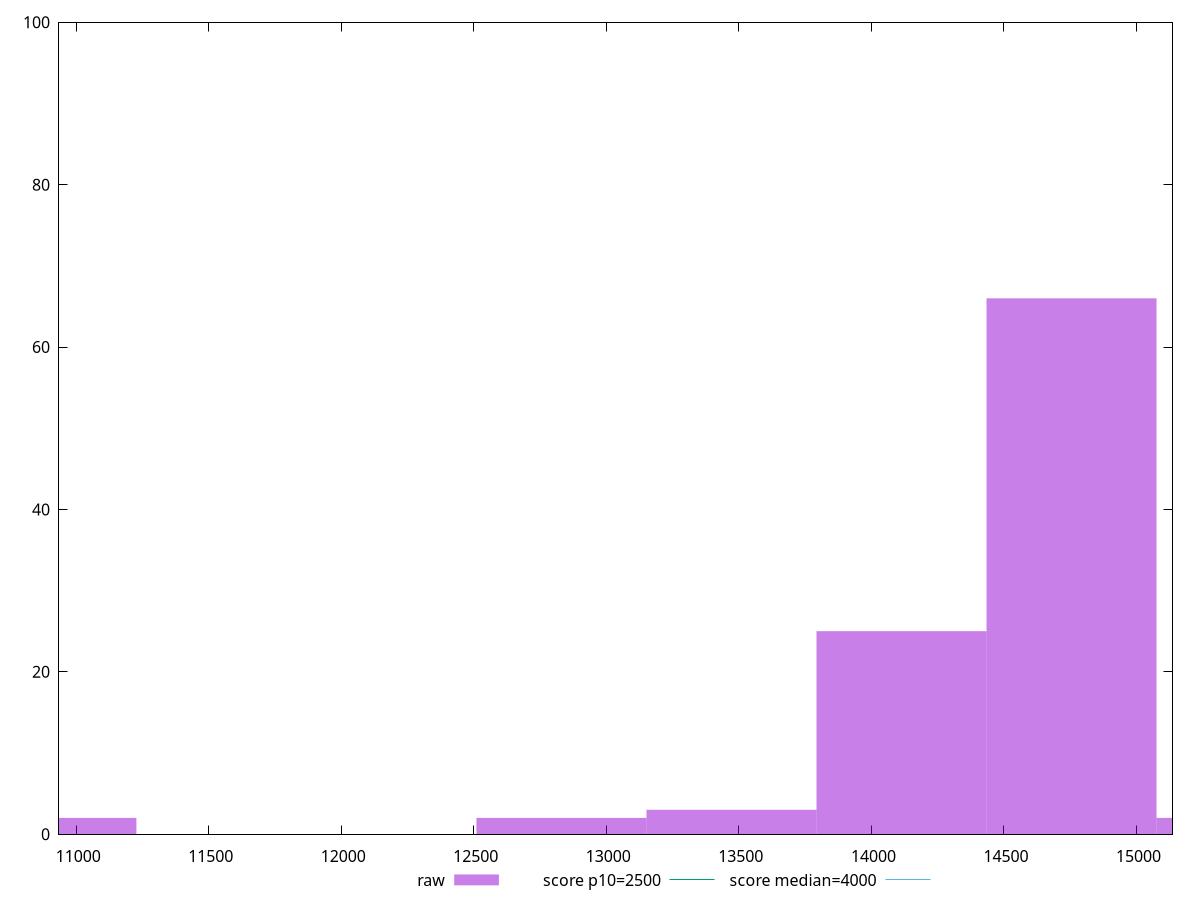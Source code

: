 reset

$raw <<EOF
10906.01773307948 2
14113.67000751462 25
14755.200462401648 66
15396.730917288678 2
13472.139552627592 3
12830.609097740564 2
EOF

set key outside below
set boxwidth 641.5304548870282
set xrange [10934.695499999998:15136.189999999999]
set yrange [0:100]
set trange [0:100]
set style fill transparent solid 0.5 noborder

set parametric
set terminal svg size 640, 490 enhanced background rgb 'white'
set output "report_00026_2021-02-22T21:38:55.199Z/largest-contentful-paint/samples/pages/raw/histogram.svg"

plot $raw title "raw" with boxes, \
     2500,t title "score p10=2500", \
     4000,t title "score median=4000"

reset
